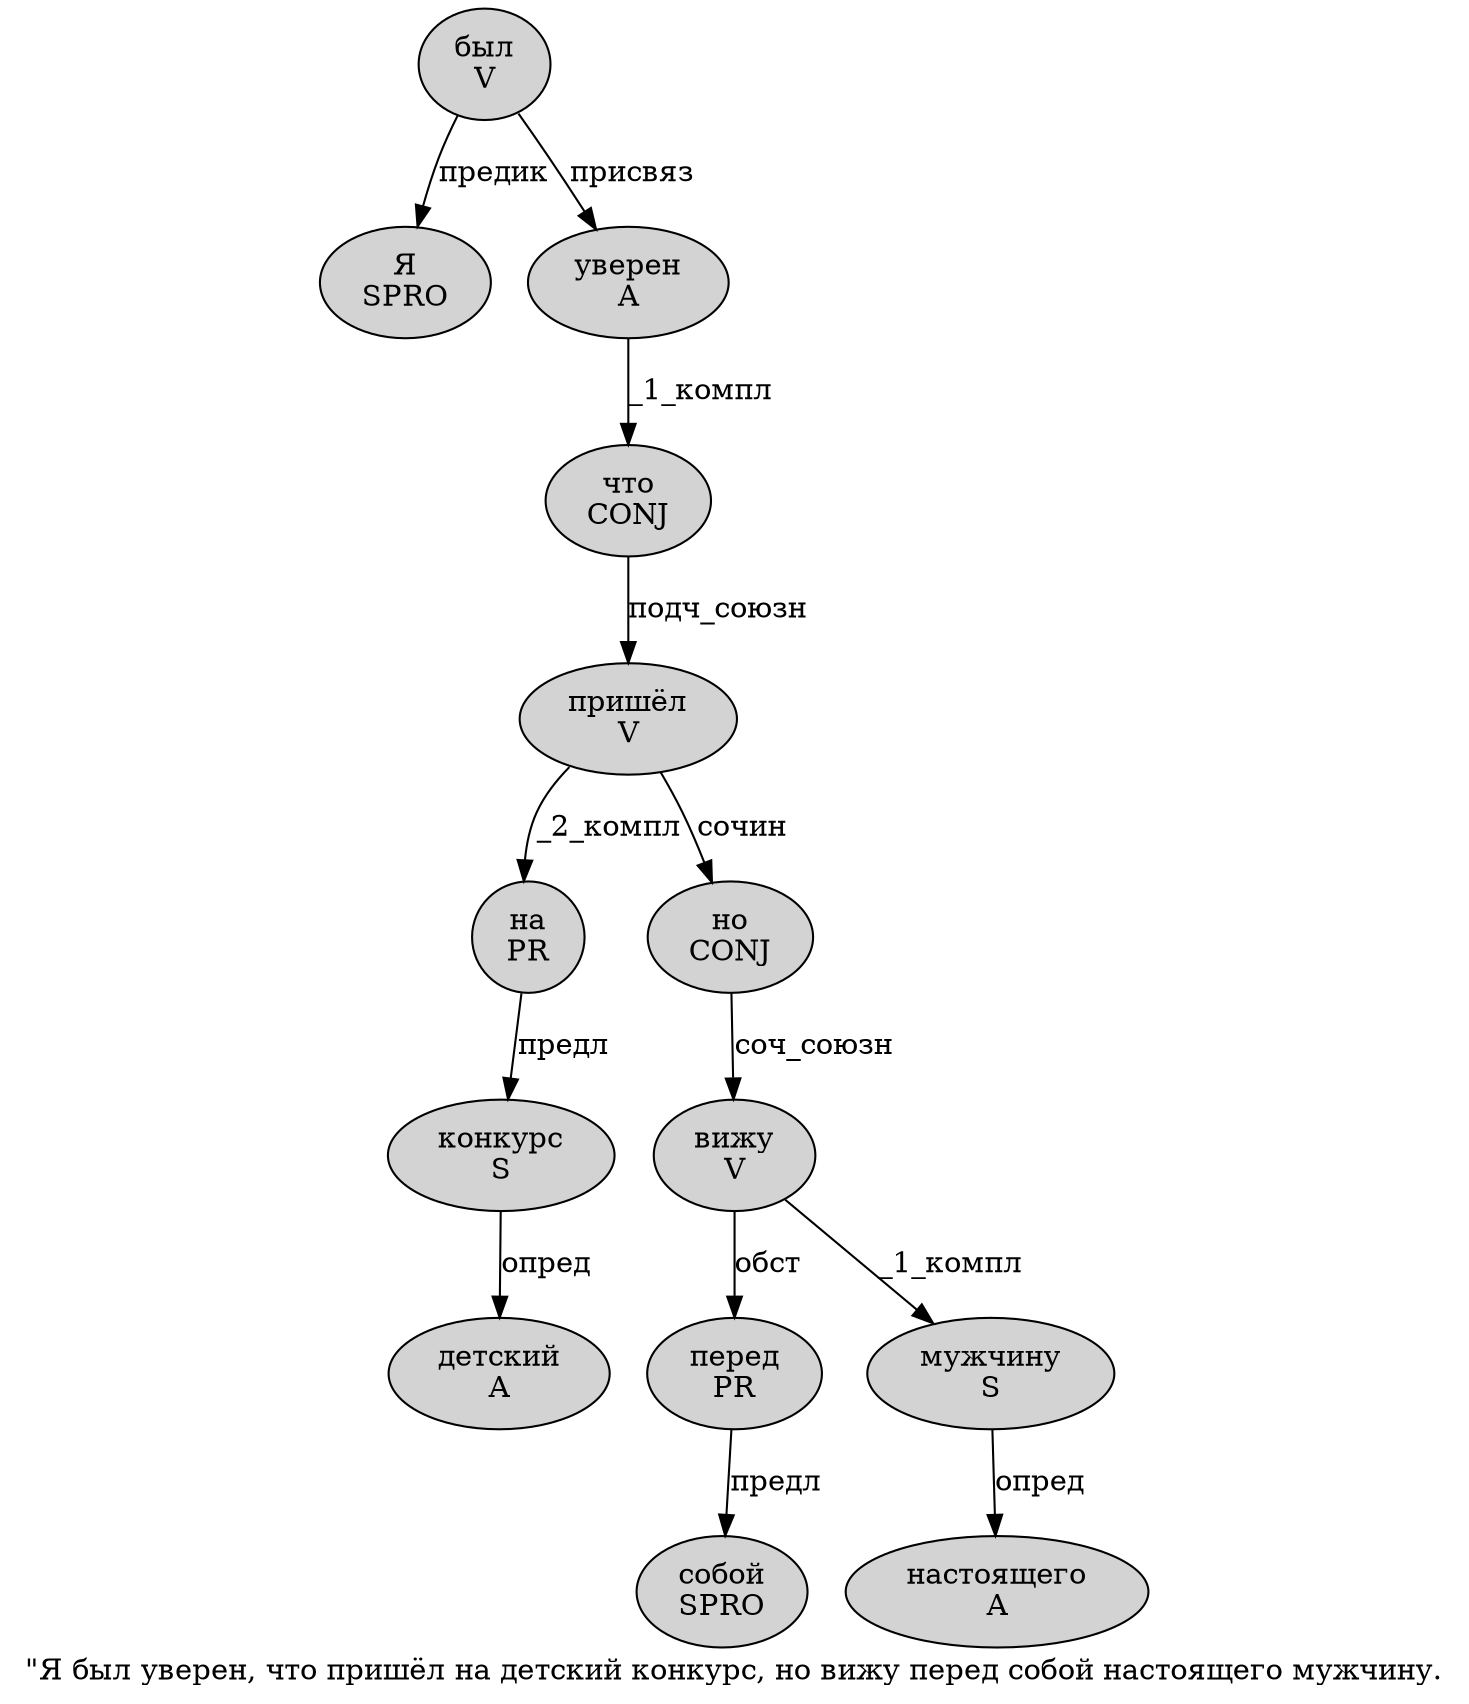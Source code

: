 digraph SENTENCE_1242 {
	graph [label="\"Я был уверен, что пришёл на детский конкурс, но вижу перед собой настоящего мужчину."]
	node [style=filled]
		1 [label="Я
SPRO" color="" fillcolor=lightgray penwidth=1 shape=ellipse]
		2 [label="был
V" color="" fillcolor=lightgray penwidth=1 shape=ellipse]
		3 [label="уверен
A" color="" fillcolor=lightgray penwidth=1 shape=ellipse]
		5 [label="что
CONJ" color="" fillcolor=lightgray penwidth=1 shape=ellipse]
		6 [label="пришёл
V" color="" fillcolor=lightgray penwidth=1 shape=ellipse]
		7 [label="на
PR" color="" fillcolor=lightgray penwidth=1 shape=ellipse]
		8 [label="детский
A" color="" fillcolor=lightgray penwidth=1 shape=ellipse]
		9 [label="конкурс
S" color="" fillcolor=lightgray penwidth=1 shape=ellipse]
		11 [label="но
CONJ" color="" fillcolor=lightgray penwidth=1 shape=ellipse]
		12 [label="вижу
V" color="" fillcolor=lightgray penwidth=1 shape=ellipse]
		13 [label="перед
PR" color="" fillcolor=lightgray penwidth=1 shape=ellipse]
		14 [label="собой
SPRO" color="" fillcolor=lightgray penwidth=1 shape=ellipse]
		15 [label="настоящего
A" color="" fillcolor=lightgray penwidth=1 shape=ellipse]
		16 [label="мужчину
S" color="" fillcolor=lightgray penwidth=1 shape=ellipse]
			11 -> 12 [label="соч_союзн"]
			13 -> 14 [label="предл"]
			5 -> 6 [label="подч_союзн"]
			9 -> 8 [label="опред"]
			12 -> 13 [label="обст"]
			12 -> 16 [label="_1_компл"]
			7 -> 9 [label="предл"]
			2 -> 1 [label="предик"]
			2 -> 3 [label="присвяз"]
			6 -> 7 [label="_2_компл"]
			6 -> 11 [label="сочин"]
			16 -> 15 [label="опред"]
			3 -> 5 [label="_1_компл"]
}